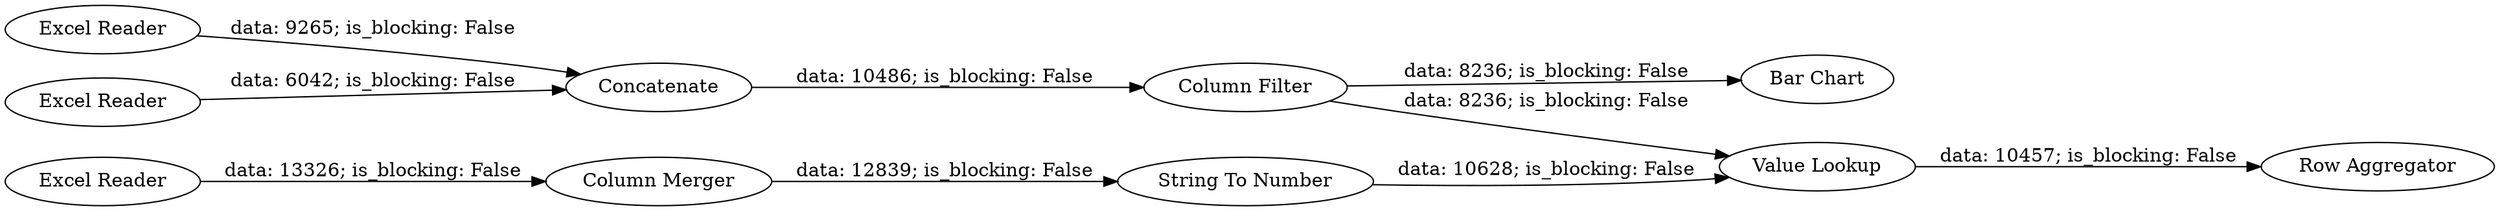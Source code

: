 digraph {
	"-2278489322091779240_1" [label="Excel Reader"]
	"-2278489322091779240_7" [label="Value Lookup"]
	"-2278489322091779240_3" [label=Concatenate]
	"-2278489322091779240_10" [label="Bar Chart"]
	"-2278489322091779240_2" [label="Excel Reader"]
	"-2278489322091779240_5" [label="Excel Reader"]
	"-2278489322091779240_6" [label="Column Merger"]
	"-2278489322091779240_8" [label="Row Aggregator"]
	"-2278489322091779240_4" [label="Column Filter"]
	"-2278489322091779240_9" [label="String To Number"]
	"-2278489322091779240_2" -> "-2278489322091779240_3" [label="data: 9265; is_blocking: False"]
	"-2278489322091779240_4" -> "-2278489322091779240_10" [label="data: 8236; is_blocking: False"]
	"-2278489322091779240_4" -> "-2278489322091779240_7" [label="data: 8236; is_blocking: False"]
	"-2278489322091779240_7" -> "-2278489322091779240_8" [label="data: 10457; is_blocking: False"]
	"-2278489322091779240_3" -> "-2278489322091779240_4" [label="data: 10486; is_blocking: False"]
	"-2278489322091779240_6" -> "-2278489322091779240_9" [label="data: 12839; is_blocking: False"]
	"-2278489322091779240_5" -> "-2278489322091779240_6" [label="data: 13326; is_blocking: False"]
	"-2278489322091779240_1" -> "-2278489322091779240_3" [label="data: 6042; is_blocking: False"]
	"-2278489322091779240_9" -> "-2278489322091779240_7" [label="data: 10628; is_blocking: False"]
	rankdir=LR
}

